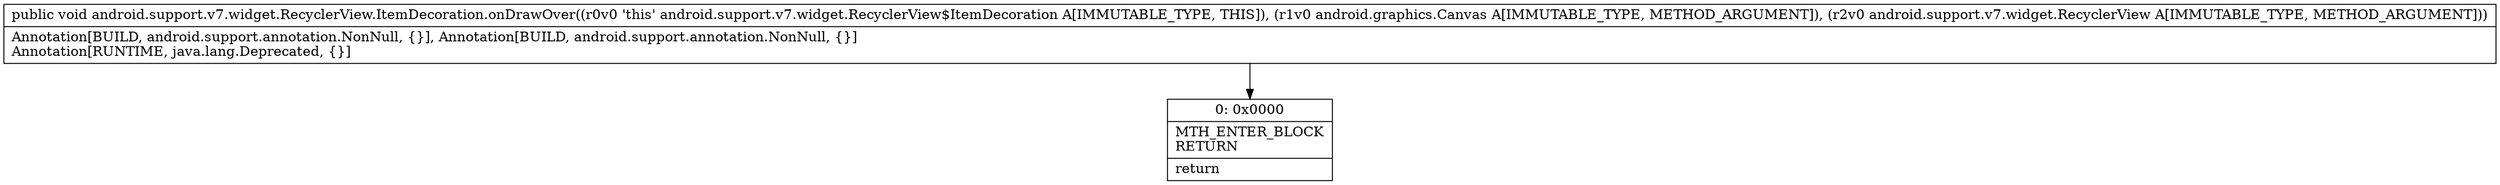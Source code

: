 digraph "CFG forandroid.support.v7.widget.RecyclerView.ItemDecoration.onDrawOver(Landroid\/graphics\/Canvas;Landroid\/support\/v7\/widget\/RecyclerView;)V" {
Node_0 [shape=record,label="{0\:\ 0x0000|MTH_ENTER_BLOCK\lRETURN\l|return\l}"];
MethodNode[shape=record,label="{public void android.support.v7.widget.RecyclerView.ItemDecoration.onDrawOver((r0v0 'this' android.support.v7.widget.RecyclerView$ItemDecoration A[IMMUTABLE_TYPE, THIS]), (r1v0 android.graphics.Canvas A[IMMUTABLE_TYPE, METHOD_ARGUMENT]), (r2v0 android.support.v7.widget.RecyclerView A[IMMUTABLE_TYPE, METHOD_ARGUMENT]))  | Annotation[BUILD, android.support.annotation.NonNull, \{\}], Annotation[BUILD, android.support.annotation.NonNull, \{\}]\lAnnotation[RUNTIME, java.lang.Deprecated, \{\}]\l}"];
MethodNode -> Node_0;
}

